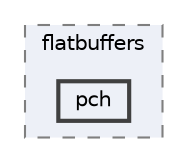 digraph "flatbuffers/include/flatbuffers/pch"
{
 // LATEX_PDF_SIZE
  bgcolor="transparent";
  edge [fontname=Helvetica,fontsize=10,labelfontname=Helvetica,labelfontsize=10];
  node [fontname=Helvetica,fontsize=10,shape=box,height=0.2,width=0.4];
  compound=true
  subgraph clusterdir_2e3d081ab23653956f6378e4fa6ea1d2 {
    graph [ bgcolor="#edf0f7", pencolor="grey50", label="flatbuffers", fontname=Helvetica,fontsize=10 style="filled,dashed", URL="dir_2e3d081ab23653956f6378e4fa6ea1d2.html",tooltip=""]
  dir_1b8fbc00369bdbcc35b4c6b041a3f02d [label="pch", fillcolor="#edf0f7", color="grey25", style="filled,bold", URL="dir_1b8fbc00369bdbcc35b4c6b041a3f02d.html",tooltip=""];
  }
}
